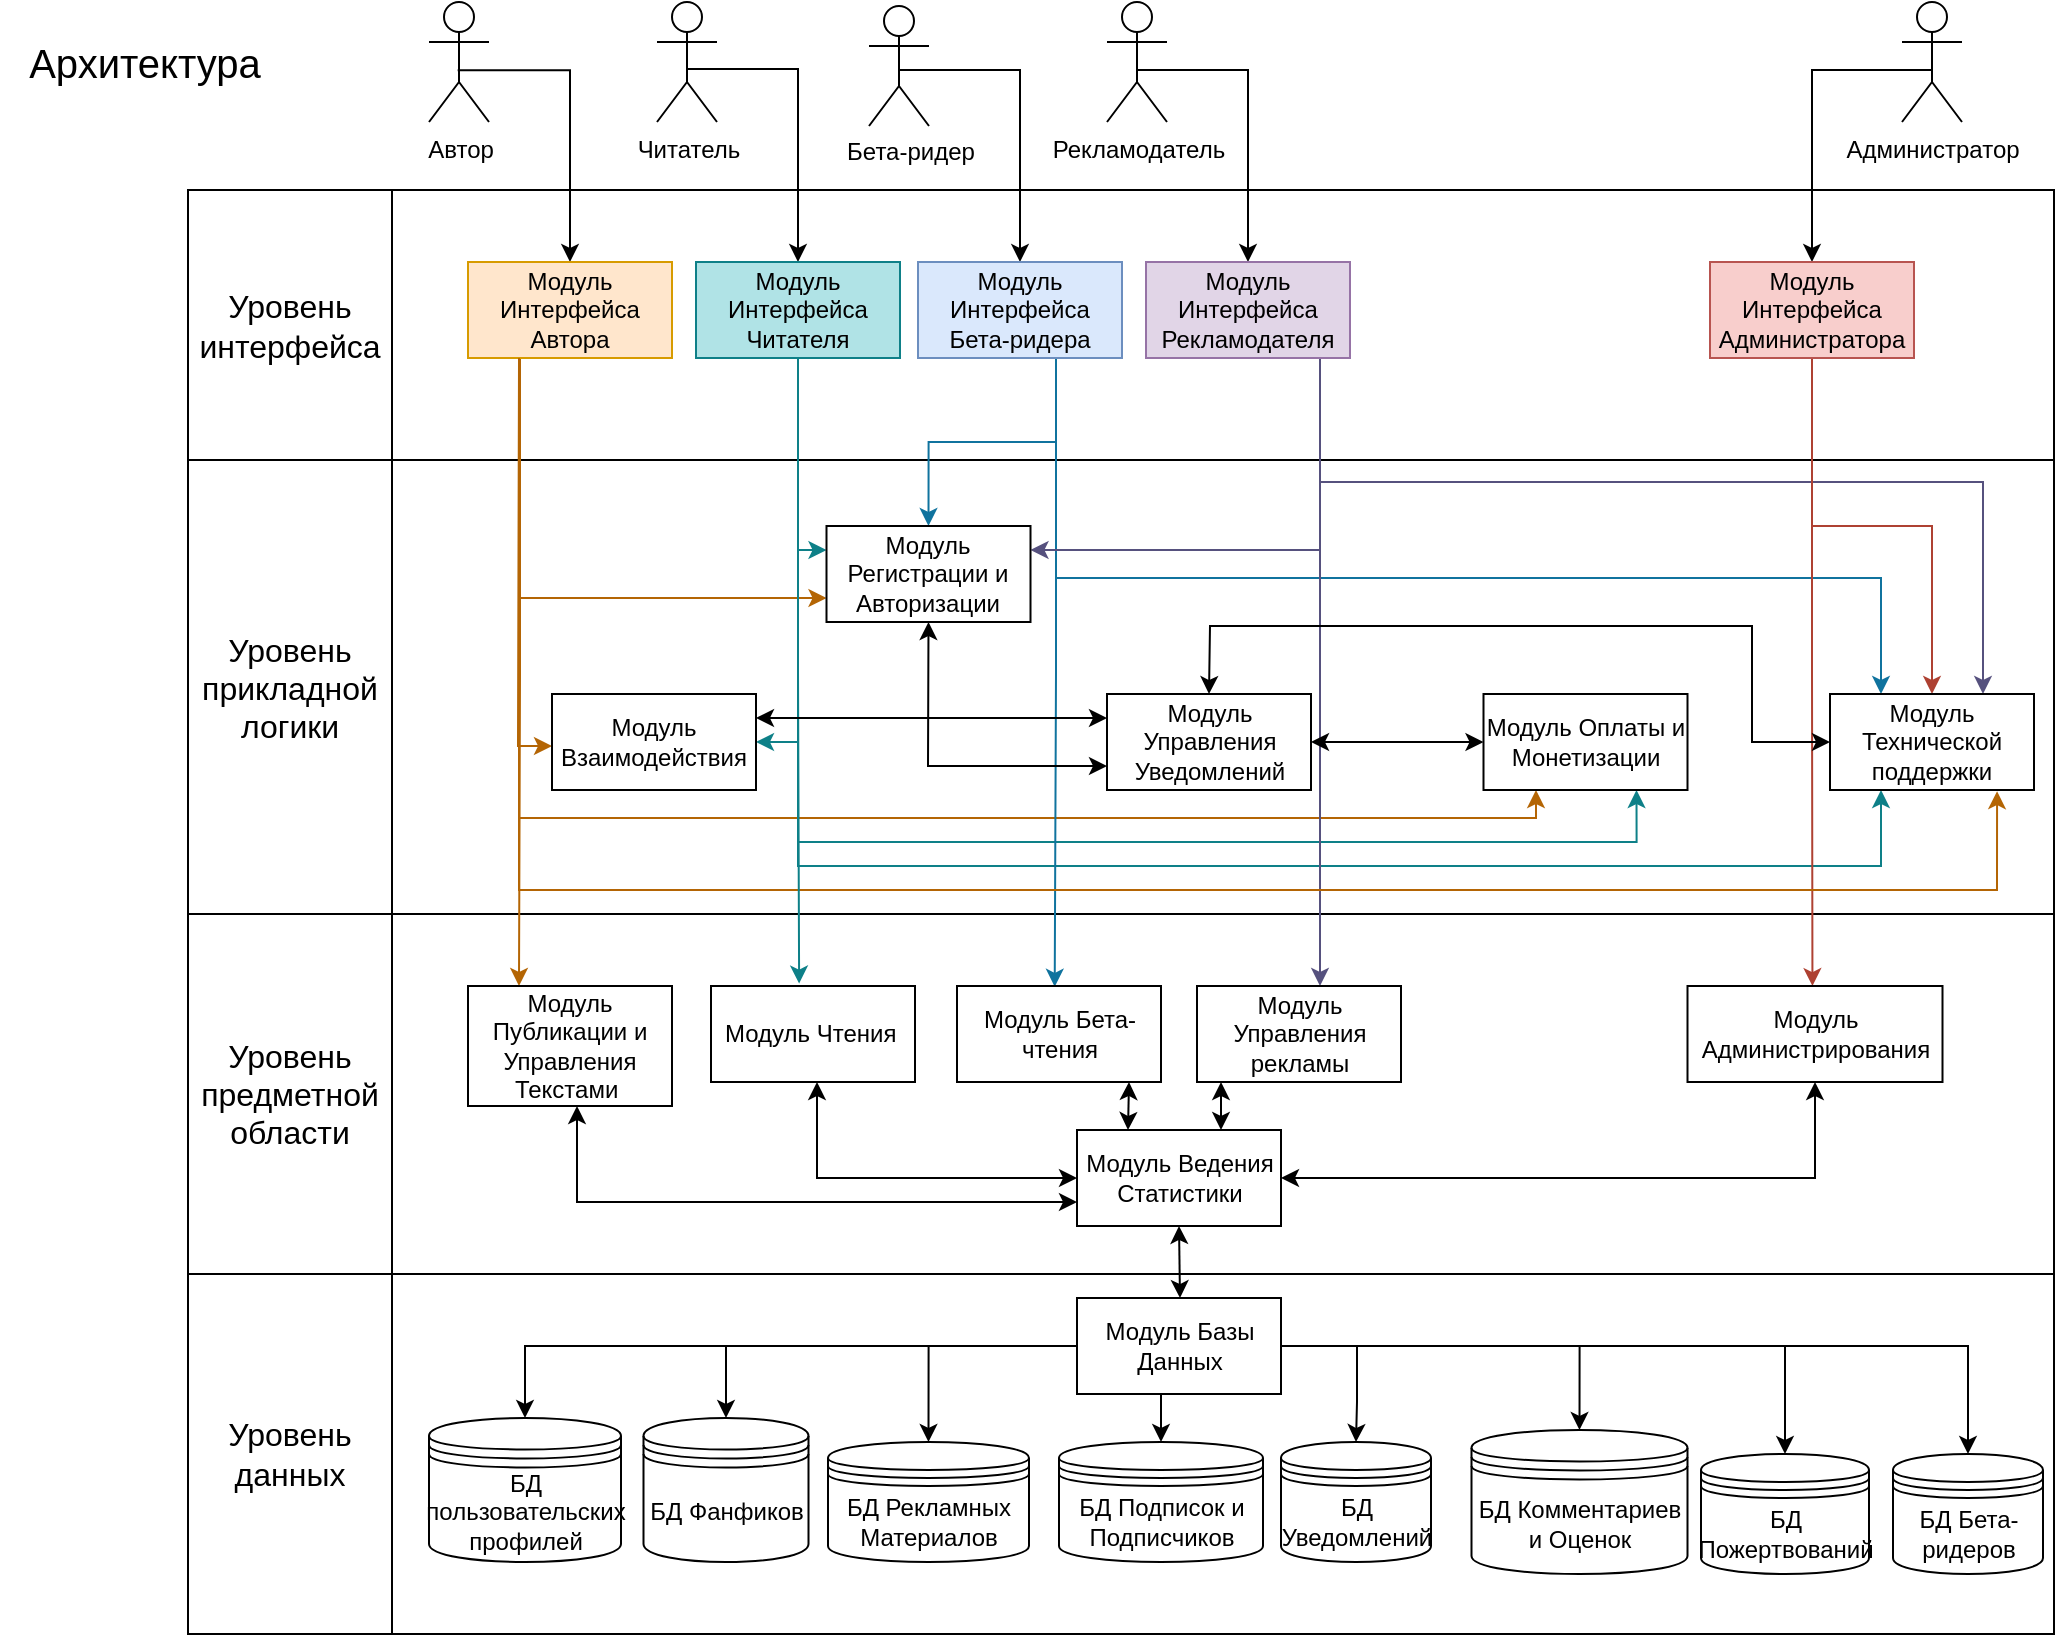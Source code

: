 <mxfile version="22.0.8" type="device">
  <diagram id="gdgvgw9XpqPNcjsiNwLU" name="Страница — 1">
    <mxGraphModel dx="1822" dy="1035" grid="1" gridSize="12" guides="1" tooltips="1" connect="1" arrows="1" fold="1" page="1" pageScale="1" pageWidth="1169" pageHeight="827" math="0" shadow="0">
      <root>
        <mxCell id="0" />
        <mxCell id="1" parent="0" />
        <mxCell id="0sg28JpC3CKvE0VFNH8c-15" value="" style="shape=table;startSize=0;container=1;collapsible=0;childLayout=tableLayout;fontSize=16;" vertex="1" parent="1">
          <mxGeometry x="118" y="94" width="933" height="722" as="geometry" />
        </mxCell>
        <mxCell id="0sg28JpC3CKvE0VFNH8c-28" style="shape=tableRow;horizontal=0;startSize=0;swimlaneHead=0;swimlaneBody=0;strokeColor=inherit;top=0;left=0;bottom=0;right=0;collapsible=0;dropTarget=0;fillColor=none;points=[[0,0.5],[1,0.5]];portConstraint=eastwest;fontSize=16;" vertex="1" parent="0sg28JpC3CKvE0VFNH8c-15">
          <mxGeometry width="933" height="135" as="geometry" />
        </mxCell>
        <mxCell id="0sg28JpC3CKvE0VFNH8c-29" value="Уровень интерфейса" style="shape=partialRectangle;html=1;whiteSpace=wrap;connectable=0;strokeColor=inherit;overflow=hidden;fillColor=none;top=0;left=0;bottom=0;right=0;pointerEvents=1;fontSize=16;" vertex="1" parent="0sg28JpC3CKvE0VFNH8c-28">
          <mxGeometry width="102" height="135" as="geometry">
            <mxRectangle width="102" height="135" as="alternateBounds" />
          </mxGeometry>
        </mxCell>
        <mxCell id="0sg28JpC3CKvE0VFNH8c-30" style="shape=partialRectangle;html=1;whiteSpace=wrap;connectable=0;strokeColor=inherit;overflow=hidden;fillColor=none;top=0;left=0;bottom=0;right=0;pointerEvents=1;fontSize=16;" vertex="1" parent="0sg28JpC3CKvE0VFNH8c-28">
          <mxGeometry x="102" width="831" height="135" as="geometry">
            <mxRectangle width="831" height="135" as="alternateBounds" />
          </mxGeometry>
        </mxCell>
        <mxCell id="0sg28JpC3CKvE0VFNH8c-16" value="" style="shape=tableRow;horizontal=0;startSize=0;swimlaneHead=0;swimlaneBody=0;strokeColor=inherit;top=0;left=0;bottom=0;right=0;collapsible=0;dropTarget=0;fillColor=none;points=[[0,0.5],[1,0.5]];portConstraint=eastwest;fontSize=16;" vertex="1" parent="0sg28JpC3CKvE0VFNH8c-15">
          <mxGeometry y="135" width="933" height="227" as="geometry" />
        </mxCell>
        <mxCell id="0sg28JpC3CKvE0VFNH8c-17" value="Уровень прикладной логики" style="shape=partialRectangle;html=1;whiteSpace=wrap;connectable=0;strokeColor=inherit;overflow=hidden;fillColor=none;top=0;left=0;bottom=0;right=0;pointerEvents=1;fontSize=16;" vertex="1" parent="0sg28JpC3CKvE0VFNH8c-16">
          <mxGeometry width="102" height="227" as="geometry">
            <mxRectangle width="102" height="227" as="alternateBounds" />
          </mxGeometry>
        </mxCell>
        <mxCell id="0sg28JpC3CKvE0VFNH8c-18" value="" style="shape=partialRectangle;html=1;whiteSpace=wrap;connectable=0;strokeColor=inherit;overflow=hidden;fillColor=none;top=0;left=0;bottom=0;right=0;pointerEvents=1;fontSize=16;" vertex="1" parent="0sg28JpC3CKvE0VFNH8c-16">
          <mxGeometry x="102" width="831" height="227" as="geometry">
            <mxRectangle width="831" height="227" as="alternateBounds" />
          </mxGeometry>
        </mxCell>
        <mxCell id="0sg28JpC3CKvE0VFNH8c-20" value="" style="shape=tableRow;horizontal=0;startSize=0;swimlaneHead=0;swimlaneBody=0;strokeColor=inherit;top=0;left=0;bottom=0;right=0;collapsible=0;dropTarget=0;fillColor=none;points=[[0,0.5],[1,0.5]];portConstraint=eastwest;fontSize=16;" vertex="1" parent="0sg28JpC3CKvE0VFNH8c-15">
          <mxGeometry y="362" width="933" height="180" as="geometry" />
        </mxCell>
        <mxCell id="0sg28JpC3CKvE0VFNH8c-21" value="Уровень предметной области" style="shape=partialRectangle;html=1;whiteSpace=wrap;connectable=0;strokeColor=inherit;overflow=hidden;fillColor=none;top=0;left=0;bottom=0;right=0;pointerEvents=1;fontSize=16;" vertex="1" parent="0sg28JpC3CKvE0VFNH8c-20">
          <mxGeometry width="102" height="180" as="geometry">
            <mxRectangle width="102" height="180" as="alternateBounds" />
          </mxGeometry>
        </mxCell>
        <mxCell id="0sg28JpC3CKvE0VFNH8c-22" value="" style="shape=partialRectangle;html=1;whiteSpace=wrap;connectable=0;strokeColor=inherit;overflow=hidden;fillColor=none;top=0;left=0;bottom=0;right=0;pointerEvents=1;fontSize=16;" vertex="1" parent="0sg28JpC3CKvE0VFNH8c-20">
          <mxGeometry x="102" width="831" height="180" as="geometry">
            <mxRectangle width="831" height="180" as="alternateBounds" />
          </mxGeometry>
        </mxCell>
        <mxCell id="0sg28JpC3CKvE0VFNH8c-24" value="" style="shape=tableRow;horizontal=0;startSize=0;swimlaneHead=0;swimlaneBody=0;strokeColor=inherit;top=0;left=0;bottom=0;right=0;collapsible=0;dropTarget=0;fillColor=none;points=[[0,0.5],[1,0.5]];portConstraint=eastwest;fontSize=16;" vertex="1" parent="0sg28JpC3CKvE0VFNH8c-15">
          <mxGeometry y="542" width="933" height="180" as="geometry" />
        </mxCell>
        <mxCell id="0sg28JpC3CKvE0VFNH8c-25" value="Уровень данных" style="shape=partialRectangle;html=1;whiteSpace=wrap;connectable=0;strokeColor=inherit;overflow=hidden;fillColor=none;top=0;left=0;bottom=0;right=0;pointerEvents=1;fontSize=16;" vertex="1" parent="0sg28JpC3CKvE0VFNH8c-24">
          <mxGeometry width="102" height="180" as="geometry">
            <mxRectangle width="102" height="180" as="alternateBounds" />
          </mxGeometry>
        </mxCell>
        <mxCell id="0sg28JpC3CKvE0VFNH8c-26" value="" style="shape=partialRectangle;html=1;whiteSpace=wrap;connectable=0;strokeColor=inherit;overflow=hidden;fillColor=none;top=0;left=0;bottom=0;right=0;pointerEvents=1;fontSize=16;" vertex="1" parent="0sg28JpC3CKvE0VFNH8c-24">
          <mxGeometry x="102" width="831" height="180" as="geometry">
            <mxRectangle width="831" height="180" as="alternateBounds" />
          </mxGeometry>
        </mxCell>
        <mxCell id="0sg28JpC3CKvE0VFNH8c-38" value="" style="edgeStyle=orthogonalEdgeStyle;rounded=0;orthogonalLoop=1;jettySize=auto;html=1;entryX=0.5;entryY=0;entryDx=0;entryDy=0;exitX=0.478;exitY=0.568;exitDx=0;exitDy=0;exitPerimeter=0;" edge="1" parent="1" source="0sg28JpC3CKvE0VFNH8c-1" target="0sg28JpC3CKvE0VFNH8c-31">
          <mxGeometry relative="1" as="geometry">
            <Array as="points">
              <mxPoint x="309" y="34" />
            </Array>
          </mxGeometry>
        </mxCell>
        <mxCell id="0sg28JpC3CKvE0VFNH8c-1" value="Автор" style="shape=umlActor;verticalLabelPosition=bottom;verticalAlign=top;html=1;outlineConnect=0;" vertex="1" parent="1">
          <mxGeometry x="238.5" width="30" height="60" as="geometry" />
        </mxCell>
        <mxCell id="0sg28JpC3CKvE0VFNH8c-39" value="" style="edgeStyle=orthogonalEdgeStyle;rounded=0;orthogonalLoop=1;jettySize=auto;html=1;entryX=0.5;entryY=0;entryDx=0;entryDy=0;exitX=0.499;exitY=0.559;exitDx=0;exitDy=0;exitPerimeter=0;" edge="1" parent="1" source="0sg28JpC3CKvE0VFNH8c-2" target="0sg28JpC3CKvE0VFNH8c-32">
          <mxGeometry relative="1" as="geometry">
            <Array as="points">
              <mxPoint x="423" y="34" />
            </Array>
          </mxGeometry>
        </mxCell>
        <mxCell id="0sg28JpC3CKvE0VFNH8c-2" value="Читатель" style="shape=umlActor;verticalLabelPosition=bottom;verticalAlign=top;html=1;outlineConnect=0;" vertex="1" parent="1">
          <mxGeometry x="352.5" width="30" height="60" as="geometry" />
        </mxCell>
        <mxCell id="0sg28JpC3CKvE0VFNH8c-40" value="" style="edgeStyle=orthogonalEdgeStyle;rounded=0;orthogonalLoop=1;jettySize=auto;html=1;entryX=0.5;entryY=0;entryDx=0;entryDy=0;exitX=0.5;exitY=0.5;exitDx=0;exitDy=0;exitPerimeter=0;" edge="1" parent="1" source="0sg28JpC3CKvE0VFNH8c-3" target="0sg28JpC3CKvE0VFNH8c-33">
          <mxGeometry relative="1" as="geometry">
            <Array as="points">
              <mxPoint x="474" y="34" />
              <mxPoint x="534" y="34" />
            </Array>
          </mxGeometry>
        </mxCell>
        <mxCell id="0sg28JpC3CKvE0VFNH8c-3" value="" style="shape=umlActor;verticalLabelPosition=bottom;verticalAlign=top;html=1;outlineConnect=0;" vertex="1" parent="1">
          <mxGeometry x="458.5" y="2" width="30" height="60" as="geometry" />
        </mxCell>
        <mxCell id="0sg28JpC3CKvE0VFNH8c-41" style="edgeStyle=orthogonalEdgeStyle;rounded=0;orthogonalLoop=1;jettySize=auto;html=1;entryX=0.5;entryY=0;entryDx=0;entryDy=0;exitX=0.5;exitY=0.5;exitDx=0;exitDy=0;exitPerimeter=0;" edge="1" parent="1" source="0sg28JpC3CKvE0VFNH8c-4" target="0sg28JpC3CKvE0VFNH8c-34">
          <mxGeometry relative="1" as="geometry">
            <Array as="points">
              <mxPoint x="593" y="34" />
              <mxPoint x="648" y="34" />
            </Array>
          </mxGeometry>
        </mxCell>
        <mxCell id="0sg28JpC3CKvE0VFNH8c-4" value="Рекламодатель" style="shape=umlActor;verticalLabelPosition=bottom;verticalAlign=top;html=1;outlineConnect=0;" vertex="1" parent="1">
          <mxGeometry x="577.5" width="30" height="60" as="geometry" />
        </mxCell>
        <mxCell id="0sg28JpC3CKvE0VFNH8c-42" style="edgeStyle=orthogonalEdgeStyle;rounded=0;orthogonalLoop=1;jettySize=auto;html=1;entryX=0.5;entryY=0;entryDx=0;entryDy=0;exitX=0.5;exitY=0.5;exitDx=0;exitDy=0;exitPerimeter=0;" edge="1" parent="1" source="0sg28JpC3CKvE0VFNH8c-5" target="0sg28JpC3CKvE0VFNH8c-35">
          <mxGeometry relative="1" as="geometry">
            <Array as="points">
              <mxPoint x="990" y="34" />
              <mxPoint x="930" y="34" />
            </Array>
          </mxGeometry>
        </mxCell>
        <mxCell id="0sg28JpC3CKvE0VFNH8c-5" value="Администратор" style="shape=umlActor;verticalLabelPosition=bottom;verticalAlign=top;html=1;outlineConnect=0;" vertex="1" parent="1">
          <mxGeometry x="975" width="30" height="60" as="geometry" />
        </mxCell>
        <mxCell id="0sg28JpC3CKvE0VFNH8c-6" value="Бета-ридер" style="text;html=1;align=center;verticalAlign=middle;resizable=0;points=[];autosize=1;strokeColor=none;fillColor=none;" vertex="1" parent="1">
          <mxGeometry x="430.5" y="63" width="96" height="24" as="geometry" />
        </mxCell>
        <mxCell id="0sg28JpC3CKvE0VFNH8c-129" style="edgeStyle=orthogonalEdgeStyle;rounded=0;orthogonalLoop=1;jettySize=auto;html=1;entryX=0.25;entryY=0;entryDx=0;entryDy=0;fillColor=#fad7ac;strokeColor=#b46504;" edge="1" parent="1" target="0sg28JpC3CKvE0VFNH8c-54">
          <mxGeometry relative="1" as="geometry">
            <mxPoint x="284" y="178" as="sourcePoint" />
            <mxPoint x="285" y="492" as="targetPoint" />
            <Array as="points">
              <mxPoint x="284" y="336" />
              <mxPoint x="284" y="336" />
            </Array>
          </mxGeometry>
        </mxCell>
        <mxCell id="0sg28JpC3CKvE0VFNH8c-130" style="edgeStyle=orthogonalEdgeStyle;rounded=0;orthogonalLoop=1;jettySize=auto;html=1;entryX=0;entryY=0.55;entryDx=0;entryDy=0;exitX=0.25;exitY=1;exitDx=0;exitDy=0;entryPerimeter=0;fillColor=#fad7ac;strokeColor=#b46504;" edge="1" parent="1" source="0sg28JpC3CKvE0VFNH8c-31" target="0sg28JpC3CKvE0VFNH8c-46">
          <mxGeometry relative="1" as="geometry">
            <mxPoint x="288" y="180" as="sourcePoint" />
            <Array as="points">
              <mxPoint x="283" y="180" />
              <mxPoint x="283" y="180" />
              <mxPoint x="283" y="372" />
              <mxPoint x="300" y="372" />
            </Array>
          </mxGeometry>
        </mxCell>
        <mxCell id="0sg28JpC3CKvE0VFNH8c-131" style="edgeStyle=orthogonalEdgeStyle;rounded=0;orthogonalLoop=1;jettySize=auto;html=1;entryX=0;entryY=0.75;entryDx=0;entryDy=0;exitX=0.25;exitY=1;exitDx=0;exitDy=0;fillColor=#fad7ac;strokeColor=#b46504;" edge="1" parent="1" source="0sg28JpC3CKvE0VFNH8c-31" target="0sg28JpC3CKvE0VFNH8c-44">
          <mxGeometry relative="1" as="geometry">
            <Array as="points">
              <mxPoint x="284" y="298" />
            </Array>
          </mxGeometry>
        </mxCell>
        <mxCell id="0sg28JpC3CKvE0VFNH8c-132" style="edgeStyle=orthogonalEdgeStyle;rounded=0;orthogonalLoop=1;jettySize=auto;html=1;entryX=0.25;entryY=1;entryDx=0;entryDy=0;exitX=0.25;exitY=1;exitDx=0;exitDy=0;fillColor=#fad7ac;strokeColor=#b46504;" edge="1" parent="1" source="0sg28JpC3CKvE0VFNH8c-31" target="0sg28JpC3CKvE0VFNH8c-52">
          <mxGeometry relative="1" as="geometry">
            <mxPoint x="288" y="180" as="sourcePoint" />
            <Array as="points">
              <mxPoint x="284" y="408" />
              <mxPoint x="792" y="408" />
              <mxPoint x="792" y="394" />
            </Array>
          </mxGeometry>
        </mxCell>
        <mxCell id="0sg28JpC3CKvE0VFNH8c-31" value="Модуль Интерфейса Автора" style="rounded=0;whiteSpace=wrap;html=1;fillColor=#ffe6cc;strokeColor=#d79b00;" vertex="1" parent="1">
          <mxGeometry x="258" y="130" width="102" height="48" as="geometry" />
        </mxCell>
        <mxCell id="0sg28JpC3CKvE0VFNH8c-136" style="edgeStyle=orthogonalEdgeStyle;rounded=0;orthogonalLoop=1;jettySize=auto;html=1;entryX=1;entryY=0.5;entryDx=0;entryDy=0;fillColor=#b0e3e6;strokeColor=#0e8088;" edge="1" parent="1" source="0sg28JpC3CKvE0VFNH8c-32" target="0sg28JpC3CKvE0VFNH8c-46">
          <mxGeometry relative="1" as="geometry" />
        </mxCell>
        <mxCell id="0sg28JpC3CKvE0VFNH8c-137" style="edgeStyle=orthogonalEdgeStyle;rounded=0;orthogonalLoop=1;jettySize=auto;html=1;entryX=0;entryY=0.25;entryDx=0;entryDy=0;fillColor=#b0e3e6;strokeColor=#0e8088;" edge="1" parent="1" source="0sg28JpC3CKvE0VFNH8c-32" target="0sg28JpC3CKvE0VFNH8c-44">
          <mxGeometry relative="1" as="geometry">
            <Array as="points">
              <mxPoint x="423" y="274" />
            </Array>
          </mxGeometry>
        </mxCell>
        <mxCell id="0sg28JpC3CKvE0VFNH8c-138" style="edgeStyle=orthogonalEdgeStyle;rounded=0;orthogonalLoop=1;jettySize=auto;html=1;entryX=0.75;entryY=1;entryDx=0;entryDy=0;fillColor=#b0e3e6;strokeColor=#0e8088;" edge="1" parent="1" source="0sg28JpC3CKvE0VFNH8c-32" target="0sg28JpC3CKvE0VFNH8c-52">
          <mxGeometry relative="1" as="geometry">
            <Array as="points">
              <mxPoint x="423" y="420" />
              <mxPoint x="842" y="420" />
            </Array>
          </mxGeometry>
        </mxCell>
        <mxCell id="0sg28JpC3CKvE0VFNH8c-139" style="edgeStyle=orthogonalEdgeStyle;rounded=0;orthogonalLoop=1;jettySize=auto;html=1;entryX=0.25;entryY=1;entryDx=0;entryDy=0;fillColor=#b0e3e6;strokeColor=#0e8088;" edge="1" parent="1" source="0sg28JpC3CKvE0VFNH8c-32" target="0sg28JpC3CKvE0VFNH8c-55">
          <mxGeometry relative="1" as="geometry">
            <Array as="points">
              <mxPoint x="423" y="432" />
              <mxPoint x="965" y="432" />
            </Array>
          </mxGeometry>
        </mxCell>
        <mxCell id="0sg28JpC3CKvE0VFNH8c-32" value="Модуль Интерфейса Читателя" style="rounded=0;whiteSpace=wrap;html=1;fillColor=#b0e3e6;strokeColor=#0e8088;" vertex="1" parent="1">
          <mxGeometry x="372" y="130" width="102" height="48" as="geometry" />
        </mxCell>
        <mxCell id="0sg28JpC3CKvE0VFNH8c-140" style="edgeStyle=orthogonalEdgeStyle;rounded=0;orthogonalLoop=1;jettySize=auto;html=1;entryX=0.479;entryY=0.008;entryDx=0;entryDy=0;fillColor=#b1ddf0;strokeColor=#10739e;entryPerimeter=0;" edge="1" parent="1" source="0sg28JpC3CKvE0VFNH8c-33" target="0sg28JpC3CKvE0VFNH8c-47">
          <mxGeometry relative="1" as="geometry">
            <Array as="points">
              <mxPoint x="552" y="335" />
              <mxPoint x="551" y="335" />
            </Array>
          </mxGeometry>
        </mxCell>
        <mxCell id="0sg28JpC3CKvE0VFNH8c-141" style="edgeStyle=orthogonalEdgeStyle;rounded=0;orthogonalLoop=1;jettySize=auto;html=1;entryX=0.5;entryY=0;entryDx=0;entryDy=0;fillColor=#b1ddf0;strokeColor=#10739e;" edge="1" parent="1" source="0sg28JpC3CKvE0VFNH8c-33" target="0sg28JpC3CKvE0VFNH8c-44">
          <mxGeometry relative="1" as="geometry">
            <Array as="points">
              <mxPoint x="552" y="220" />
              <mxPoint x="488" y="220" />
            </Array>
          </mxGeometry>
        </mxCell>
        <mxCell id="0sg28JpC3CKvE0VFNH8c-143" style="edgeStyle=orthogonalEdgeStyle;rounded=0;orthogonalLoop=1;jettySize=auto;html=1;entryX=0.25;entryY=0;entryDx=0;entryDy=0;fillColor=#b1ddf0;strokeColor=#10739e;" edge="1" parent="1" source="0sg28JpC3CKvE0VFNH8c-33" target="0sg28JpC3CKvE0VFNH8c-55">
          <mxGeometry relative="1" as="geometry">
            <Array as="points">
              <mxPoint x="552" y="288" />
              <mxPoint x="965" y="288" />
            </Array>
          </mxGeometry>
        </mxCell>
        <mxCell id="0sg28JpC3CKvE0VFNH8c-33" value="Модуль Интерфейса Бета-ридера" style="rounded=0;whiteSpace=wrap;html=1;fillColor=#dae8fc;strokeColor=#6c8ebf;" vertex="1" parent="1">
          <mxGeometry x="483" y="130" width="102" height="48" as="geometry" />
        </mxCell>
        <mxCell id="0sg28JpC3CKvE0VFNH8c-145" style="edgeStyle=orthogonalEdgeStyle;rounded=0;orthogonalLoop=1;jettySize=auto;html=1;fillColor=#d0cee2;strokeColor=#56517e;" edge="1" parent="1" source="0sg28JpC3CKvE0VFNH8c-34">
          <mxGeometry relative="1" as="geometry">
            <mxPoint x="684" y="492" as="targetPoint" />
            <Array as="points">
              <mxPoint x="684" y="492" />
            </Array>
          </mxGeometry>
        </mxCell>
        <mxCell id="0sg28JpC3CKvE0VFNH8c-146" style="edgeStyle=orthogonalEdgeStyle;rounded=0;orthogonalLoop=1;jettySize=auto;html=1;entryX=0.75;entryY=0;entryDx=0;entryDy=0;fillColor=#d0cee2;strokeColor=#56517e;" edge="1" parent="1" source="0sg28JpC3CKvE0VFNH8c-34" target="0sg28JpC3CKvE0VFNH8c-55">
          <mxGeometry relative="1" as="geometry">
            <Array as="points">
              <mxPoint x="684" y="240" />
              <mxPoint x="1016" y="240" />
            </Array>
          </mxGeometry>
        </mxCell>
        <mxCell id="0sg28JpC3CKvE0VFNH8c-149" style="edgeStyle=orthogonalEdgeStyle;rounded=0;orthogonalLoop=1;jettySize=auto;html=1;entryX=1;entryY=0.25;entryDx=0;entryDy=0;fillColor=#d0cee2;strokeColor=#56517e;" edge="1" parent="1" source="0sg28JpC3CKvE0VFNH8c-34" target="0sg28JpC3CKvE0VFNH8c-44">
          <mxGeometry relative="1" as="geometry">
            <Array as="points">
              <mxPoint x="684" y="274" />
            </Array>
          </mxGeometry>
        </mxCell>
        <mxCell id="0sg28JpC3CKvE0VFNH8c-34" value="Модуль Интерфейса Рекламодателя" style="rounded=0;whiteSpace=wrap;html=1;fillColor=#e1d5e7;strokeColor=#9673a6;" vertex="1" parent="1">
          <mxGeometry x="597" y="130" width="102" height="48" as="geometry" />
        </mxCell>
        <mxCell id="0sg28JpC3CKvE0VFNH8c-147" style="edgeStyle=orthogonalEdgeStyle;rounded=0;orthogonalLoop=1;jettySize=auto;html=1;entryX=0.49;entryY=0.001;entryDx=0;entryDy=0;fillColor=#fad9d5;strokeColor=#ae4132;entryPerimeter=0;" edge="1" parent="1" source="0sg28JpC3CKvE0VFNH8c-35" target="0sg28JpC3CKvE0VFNH8c-48">
          <mxGeometry relative="1" as="geometry">
            <Array as="points" />
          </mxGeometry>
        </mxCell>
        <mxCell id="0sg28JpC3CKvE0VFNH8c-148" style="edgeStyle=orthogonalEdgeStyle;rounded=0;orthogonalLoop=1;jettySize=auto;html=1;entryX=0.5;entryY=0;entryDx=0;entryDy=0;fillColor=#fad9d5;strokeColor=#ae4132;" edge="1" parent="1" source="0sg28JpC3CKvE0VFNH8c-35" target="0sg28JpC3CKvE0VFNH8c-55">
          <mxGeometry relative="1" as="geometry" />
        </mxCell>
        <mxCell id="0sg28JpC3CKvE0VFNH8c-35" value="Модуль Интерфейса Администратора" style="rounded=0;whiteSpace=wrap;html=1;fillColor=#f8cecc;strokeColor=#b85450;" vertex="1" parent="1">
          <mxGeometry x="879" y="130" width="102" height="48" as="geometry" />
        </mxCell>
        <mxCell id="0sg28JpC3CKvE0VFNH8c-44" value="Модуль Регистрации и Авторизации" style="rounded=0;whiteSpace=wrap;html=1;" vertex="1" parent="1">
          <mxGeometry x="437.25" y="262" width="102" height="48" as="geometry" />
        </mxCell>
        <mxCell id="0sg28JpC3CKvE0VFNH8c-45" value="Модуль Чтения&amp;nbsp;" style="rounded=0;whiteSpace=wrap;html=1;" vertex="1" parent="1">
          <mxGeometry x="379.5" y="492" width="102" height="48" as="geometry" />
        </mxCell>
        <mxCell id="0sg28JpC3CKvE0VFNH8c-46" value="Модуль Взаимодействия" style="rounded=0;whiteSpace=wrap;html=1;" vertex="1" parent="1">
          <mxGeometry x="300" y="346" width="102" height="48" as="geometry" />
        </mxCell>
        <mxCell id="0sg28JpC3CKvE0VFNH8c-47" value="Модуль Бета-чтения" style="rounded=0;whiteSpace=wrap;html=1;" vertex="1" parent="1">
          <mxGeometry x="502.5" y="492" width="102" height="48" as="geometry" />
        </mxCell>
        <mxCell id="0sg28JpC3CKvE0VFNH8c-48" value="Модуль Администрирования" style="rounded=0;whiteSpace=wrap;html=1;" vertex="1" parent="1">
          <mxGeometry x="867.75" y="492" width="127.5" height="48" as="geometry" />
        </mxCell>
        <mxCell id="0sg28JpC3CKvE0VFNH8c-49" value="Модуль Управления рекламы" style="rounded=0;whiteSpace=wrap;html=1;" vertex="1" parent="1">
          <mxGeometry x="622.5" y="492" width="102" height="48" as="geometry" />
        </mxCell>
        <mxCell id="0sg28JpC3CKvE0VFNH8c-50" value="Модуль Ведения Статистики" style="rounded=0;whiteSpace=wrap;html=1;" vertex="1" parent="1">
          <mxGeometry x="562.5" y="564" width="102" height="48" as="geometry" />
        </mxCell>
        <mxCell id="0sg28JpC3CKvE0VFNH8c-120" style="edgeStyle=orthogonalEdgeStyle;rounded=0;orthogonalLoop=1;jettySize=auto;html=1;entryX=0.5;entryY=0;entryDx=0;entryDy=0;" edge="1" parent="1" source="0sg28JpC3CKvE0VFNH8c-51" target="0sg28JpC3CKvE0VFNH8c-111">
          <mxGeometry relative="1" as="geometry" />
        </mxCell>
        <mxCell id="0sg28JpC3CKvE0VFNH8c-121" style="edgeStyle=orthogonalEdgeStyle;rounded=0;orthogonalLoop=1;jettySize=auto;html=1;entryX=0.5;entryY=0;entryDx=0;entryDy=0;" edge="1" parent="1" source="0sg28JpC3CKvE0VFNH8c-51" target="0sg28JpC3CKvE0VFNH8c-112">
          <mxGeometry relative="1" as="geometry" />
        </mxCell>
        <mxCell id="0sg28JpC3CKvE0VFNH8c-122" style="edgeStyle=orthogonalEdgeStyle;rounded=0;orthogonalLoop=1;jettySize=auto;html=1;entryX=0.5;entryY=0;entryDx=0;entryDy=0;" edge="1" parent="1" source="0sg28JpC3CKvE0VFNH8c-51" target="0sg28JpC3CKvE0VFNH8c-117">
          <mxGeometry relative="1" as="geometry" />
        </mxCell>
        <mxCell id="0sg28JpC3CKvE0VFNH8c-123" value="" style="edgeStyle=orthogonalEdgeStyle;rounded=0;orthogonalLoop=1;jettySize=auto;html=1;" edge="1" parent="1" source="0sg28JpC3CKvE0VFNH8c-51" target="0sg28JpC3CKvE0VFNH8c-114">
          <mxGeometry relative="1" as="geometry">
            <Array as="points">
              <mxPoint x="604.5" y="708" />
              <mxPoint x="604.5" y="708" />
            </Array>
          </mxGeometry>
        </mxCell>
        <mxCell id="0sg28JpC3CKvE0VFNH8c-124" style="edgeStyle=orthogonalEdgeStyle;rounded=0;orthogonalLoop=1;jettySize=auto;html=1;entryX=0.5;entryY=0;entryDx=0;entryDy=0;" edge="1" parent="1" source="0sg28JpC3CKvE0VFNH8c-51" target="0sg28JpC3CKvE0VFNH8c-118">
          <mxGeometry relative="1" as="geometry">
            <Array as="points">
              <mxPoint x="702.5" y="672" />
              <mxPoint x="702.5" y="700" />
            </Array>
          </mxGeometry>
        </mxCell>
        <mxCell id="0sg28JpC3CKvE0VFNH8c-125" style="edgeStyle=orthogonalEdgeStyle;rounded=0;orthogonalLoop=1;jettySize=auto;html=1;entryX=0.5;entryY=0;entryDx=0;entryDy=0;" edge="1" parent="1" source="0sg28JpC3CKvE0VFNH8c-51" target="0sg28JpC3CKvE0VFNH8c-116">
          <mxGeometry relative="1" as="geometry" />
        </mxCell>
        <mxCell id="0sg28JpC3CKvE0VFNH8c-127" style="edgeStyle=orthogonalEdgeStyle;rounded=0;orthogonalLoop=1;jettySize=auto;html=1;entryX=0.5;entryY=0;entryDx=0;entryDy=0;" edge="1" parent="1" source="0sg28JpC3CKvE0VFNH8c-51" target="0sg28JpC3CKvE0VFNH8c-119">
          <mxGeometry relative="1" as="geometry" />
        </mxCell>
        <mxCell id="0sg28JpC3CKvE0VFNH8c-128" style="edgeStyle=orthogonalEdgeStyle;rounded=0;orthogonalLoop=1;jettySize=auto;html=1;entryX=0.5;entryY=0;entryDx=0;entryDy=0;" edge="1" parent="1" source="0sg28JpC3CKvE0VFNH8c-51" target="0sg28JpC3CKvE0VFNH8c-115">
          <mxGeometry relative="1" as="geometry" />
        </mxCell>
        <mxCell id="0sg28JpC3CKvE0VFNH8c-51" value="Модуль Базы Данных" style="rounded=0;whiteSpace=wrap;html=1;" vertex="1" parent="1">
          <mxGeometry x="562.5" y="648" width="102" height="48" as="geometry" />
        </mxCell>
        <mxCell id="0sg28JpC3CKvE0VFNH8c-52" value="Модуль Оплаты и Монетизации" style="rounded=0;whiteSpace=wrap;html=1;" vertex="1" parent="1">
          <mxGeometry x="765.75" y="346" width="102" height="48" as="geometry" />
        </mxCell>
        <mxCell id="0sg28JpC3CKvE0VFNH8c-54" value="Модуль Публикации и Управления Текстами&amp;nbsp;" style="rounded=0;whiteSpace=wrap;html=1;" vertex="1" parent="1">
          <mxGeometry x="258" y="492" width="102" height="60" as="geometry" />
        </mxCell>
        <mxCell id="0sg28JpC3CKvE0VFNH8c-55" value="Модуль Технической поддержки" style="rounded=0;whiteSpace=wrap;html=1;" vertex="1" parent="1">
          <mxGeometry x="939" y="346" width="102" height="48" as="geometry" />
        </mxCell>
        <mxCell id="0sg28JpC3CKvE0VFNH8c-56" value="Модуль Управления Уведомлений" style="rounded=0;whiteSpace=wrap;html=1;" vertex="1" parent="1">
          <mxGeometry x="577.5" y="346" width="102" height="48" as="geometry" />
        </mxCell>
        <mxCell id="0sg28JpC3CKvE0VFNH8c-82" value="" style="endArrow=classic;startArrow=classic;html=1;rounded=0;exitX=0;exitY=0.75;exitDx=0;exitDy=0;" edge="1" parent="1" source="0sg28JpC3CKvE0VFNH8c-50">
          <mxGeometry width="50" height="50" relative="1" as="geometry">
            <mxPoint x="262.5" y="602" as="sourcePoint" />
            <mxPoint x="312.5" y="552" as="targetPoint" />
            <Array as="points">
              <mxPoint x="312.5" y="600" />
            </Array>
          </mxGeometry>
        </mxCell>
        <mxCell id="0sg28JpC3CKvE0VFNH8c-83" value="" style="endArrow=classic;startArrow=classic;html=1;rounded=0;exitX=0;exitY=0.5;exitDx=0;exitDy=0;" edge="1" parent="1" source="0sg28JpC3CKvE0VFNH8c-50">
          <mxGeometry width="50" height="50" relative="1" as="geometry">
            <mxPoint x="382.5" y="590" as="sourcePoint" />
            <mxPoint x="432.5" y="540" as="targetPoint" />
            <Array as="points">
              <mxPoint x="432.5" y="588" />
            </Array>
          </mxGeometry>
        </mxCell>
        <mxCell id="0sg28JpC3CKvE0VFNH8c-84" value="" style="endArrow=classic;startArrow=classic;html=1;rounded=0;exitX=0.25;exitY=0;exitDx=0;exitDy=0;" edge="1" parent="1" source="0sg28JpC3CKvE0VFNH8c-50">
          <mxGeometry width="50" height="50" relative="1" as="geometry">
            <mxPoint x="538.5" y="590" as="sourcePoint" />
            <mxPoint x="588.5" y="540" as="targetPoint" />
          </mxGeometry>
        </mxCell>
        <mxCell id="0sg28JpC3CKvE0VFNH8c-85" value="" style="endArrow=classic;startArrow=classic;html=1;rounded=0;exitX=0.25;exitY=0;exitDx=0;exitDy=0;" edge="1" parent="1">
          <mxGeometry width="50" height="50" relative="1" as="geometry">
            <mxPoint x="634.5" y="564" as="sourcePoint" />
            <mxPoint x="634.5" y="540" as="targetPoint" />
          </mxGeometry>
        </mxCell>
        <mxCell id="0sg28JpC3CKvE0VFNH8c-86" value="" style="endArrow=classic;startArrow=classic;html=1;rounded=0;entryX=0.5;entryY=1;entryDx=0;entryDy=0;exitX=1;exitY=0.5;exitDx=0;exitDy=0;" edge="1" parent="1" source="0sg28JpC3CKvE0VFNH8c-50" target="0sg28JpC3CKvE0VFNH8c-48">
          <mxGeometry width="50" height="50" relative="1" as="geometry">
            <mxPoint x="658.5" y="590" as="sourcePoint" />
            <mxPoint x="708.5" y="540" as="targetPoint" />
            <Array as="points">
              <mxPoint x="931.5" y="588" />
            </Array>
          </mxGeometry>
        </mxCell>
        <mxCell id="0sg28JpC3CKvE0VFNH8c-87" value="" style="endArrow=classic;startArrow=classic;html=1;rounded=0;entryX=0.5;entryY=1;entryDx=0;entryDy=0;" edge="1" parent="1" target="0sg28JpC3CKvE0VFNH8c-50">
          <mxGeometry width="50" height="50" relative="1" as="geometry">
            <mxPoint x="614" y="648" as="sourcePoint" />
            <mxPoint x="613.31" y="706" as="targetPoint" />
          </mxGeometry>
        </mxCell>
        <mxCell id="0sg28JpC3CKvE0VFNH8c-111" value="БД пользовательских профилей" style="shape=datastore;whiteSpace=wrap;html=1;" vertex="1" parent="1">
          <mxGeometry x="238.5" y="708" width="96" height="72" as="geometry" />
        </mxCell>
        <mxCell id="0sg28JpC3CKvE0VFNH8c-112" value="БД Фанфиков" style="shape=datastore;whiteSpace=wrap;html=1;" vertex="1" parent="1">
          <mxGeometry x="345.75" y="708" width="82.5" height="72" as="geometry" />
        </mxCell>
        <mxCell id="0sg28JpC3CKvE0VFNH8c-114" value="БД Подписок и Подписчиков" style="shape=datastore;whiteSpace=wrap;html=1;" vertex="1" parent="1">
          <mxGeometry x="553.5" y="720" width="102" height="60" as="geometry" />
        </mxCell>
        <mxCell id="0sg28JpC3CKvE0VFNH8c-115" value="БД Комментариев и Оценок" style="shape=datastore;whiteSpace=wrap;html=1;" vertex="1" parent="1">
          <mxGeometry x="759.75" y="714" width="108" height="72" as="geometry" />
        </mxCell>
        <mxCell id="0sg28JpC3CKvE0VFNH8c-116" value="БД Бета-ридеров" style="shape=datastore;whiteSpace=wrap;html=1;" vertex="1" parent="1">
          <mxGeometry x="970.5" y="726" width="75" height="60" as="geometry" />
        </mxCell>
        <mxCell id="0sg28JpC3CKvE0VFNH8c-117" value="БД Рекламных Материалов" style="shape=datastore;whiteSpace=wrap;html=1;" vertex="1" parent="1">
          <mxGeometry x="438" y="720" width="100.5" height="60" as="geometry" />
        </mxCell>
        <mxCell id="0sg28JpC3CKvE0VFNH8c-118" value="БД Уведомлений" style="shape=datastore;whiteSpace=wrap;html=1;" vertex="1" parent="1">
          <mxGeometry x="664.5" y="720" width="75" height="60" as="geometry" />
        </mxCell>
        <mxCell id="0sg28JpC3CKvE0VFNH8c-119" value="БД Пожертвований" style="shape=datastore;whiteSpace=wrap;html=1;" vertex="1" parent="1">
          <mxGeometry x="874.5" y="726" width="84" height="60" as="geometry" />
        </mxCell>
        <mxCell id="0sg28JpC3CKvE0VFNH8c-134" style="edgeStyle=orthogonalEdgeStyle;rounded=0;orthogonalLoop=1;jettySize=auto;html=1;entryX=0.819;entryY=1.012;entryDx=0;entryDy=0;entryPerimeter=0;exitX=0.25;exitY=1;exitDx=0;exitDy=0;fillColor=#fad7ac;strokeColor=#b46504;" edge="1" parent="1" source="0sg28JpC3CKvE0VFNH8c-31" target="0sg28JpC3CKvE0VFNH8c-55">
          <mxGeometry relative="1" as="geometry">
            <mxPoint x="288" y="180" as="sourcePoint" />
            <Array as="points">
              <mxPoint x="284" y="444" />
              <mxPoint x="1022" y="444" />
            </Array>
          </mxGeometry>
        </mxCell>
        <mxCell id="0sg28JpC3CKvE0VFNH8c-135" style="edgeStyle=orthogonalEdgeStyle;rounded=0;orthogonalLoop=1;jettySize=auto;html=1;entryX=0.432;entryY=-0.025;entryDx=0;entryDy=0;entryPerimeter=0;fillColor=#b0e3e6;strokeColor=#0e8088;" edge="1" parent="1" source="0sg28JpC3CKvE0VFNH8c-32" target="0sg28JpC3CKvE0VFNH8c-45">
          <mxGeometry relative="1" as="geometry" />
        </mxCell>
        <mxCell id="0sg28JpC3CKvE0VFNH8c-150" value="" style="endArrow=classic;startArrow=classic;html=1;rounded=0;entryX=0;entryY=0.25;entryDx=0;entryDy=0;exitX=1;exitY=0.25;exitDx=0;exitDy=0;" edge="1" parent="1" source="0sg28JpC3CKvE0VFNH8c-46" target="0sg28JpC3CKvE0VFNH8c-56">
          <mxGeometry width="50" height="50" relative="1" as="geometry">
            <mxPoint x="408" y="358" as="sourcePoint" />
            <mxPoint x="446" y="312" as="targetPoint" />
          </mxGeometry>
        </mxCell>
        <mxCell id="0sg28JpC3CKvE0VFNH8c-151" value="" style="endArrow=classic;startArrow=classic;html=1;rounded=0;entryX=0;entryY=0.5;entryDx=0;entryDy=0;exitX=1;exitY=0.5;exitDx=0;exitDy=0;" edge="1" parent="1" source="0sg28JpC3CKvE0VFNH8c-56" target="0sg28JpC3CKvE0VFNH8c-52">
          <mxGeometry width="50" height="50" relative="1" as="geometry">
            <mxPoint x="672" y="374" as="sourcePoint" />
            <mxPoint x="722" y="324" as="targetPoint" />
          </mxGeometry>
        </mxCell>
        <mxCell id="0sg28JpC3CKvE0VFNH8c-152" value="" style="endArrow=classic;startArrow=classic;html=1;rounded=0;entryX=0;entryY=0.5;entryDx=0;entryDy=0;exitX=0.5;exitY=0;exitDx=0;exitDy=0;" edge="1" parent="1" source="0sg28JpC3CKvE0VFNH8c-56" target="0sg28JpC3CKvE0VFNH8c-55">
          <mxGeometry width="50" height="50" relative="1" as="geometry">
            <mxPoint x="624" y="350" as="sourcePoint" />
            <mxPoint x="674" y="300" as="targetPoint" />
            <Array as="points">
              <mxPoint x="629" y="312" />
              <mxPoint x="900" y="312" />
              <mxPoint x="900" y="370" />
            </Array>
          </mxGeometry>
        </mxCell>
        <mxCell id="0sg28JpC3CKvE0VFNH8c-153" value="" style="endArrow=classic;startArrow=classic;html=1;rounded=0;exitX=0;exitY=0.75;exitDx=0;exitDy=0;entryX=0.5;entryY=1;entryDx=0;entryDy=0;" edge="1" parent="1" source="0sg28JpC3CKvE0VFNH8c-56" target="0sg28JpC3CKvE0VFNH8c-44">
          <mxGeometry width="50" height="50" relative="1" as="geometry">
            <mxPoint x="432" y="374" as="sourcePoint" />
            <mxPoint x="482" y="324" as="targetPoint" />
            <Array as="points">
              <mxPoint x="488" y="382" />
            </Array>
          </mxGeometry>
        </mxCell>
        <mxCell id="0sg28JpC3CKvE0VFNH8c-154" value="&lt;font style=&quot;font-size: 20px;&quot;&gt;Архитектура&lt;/font&gt;" style="text;html=1;align=center;verticalAlign=middle;resizable=0;points=[];autosize=1;strokeColor=none;fillColor=none;" vertex="1" parent="1">
          <mxGeometry x="24" y="12" width="144" height="36" as="geometry" />
        </mxCell>
      </root>
    </mxGraphModel>
  </diagram>
</mxfile>
